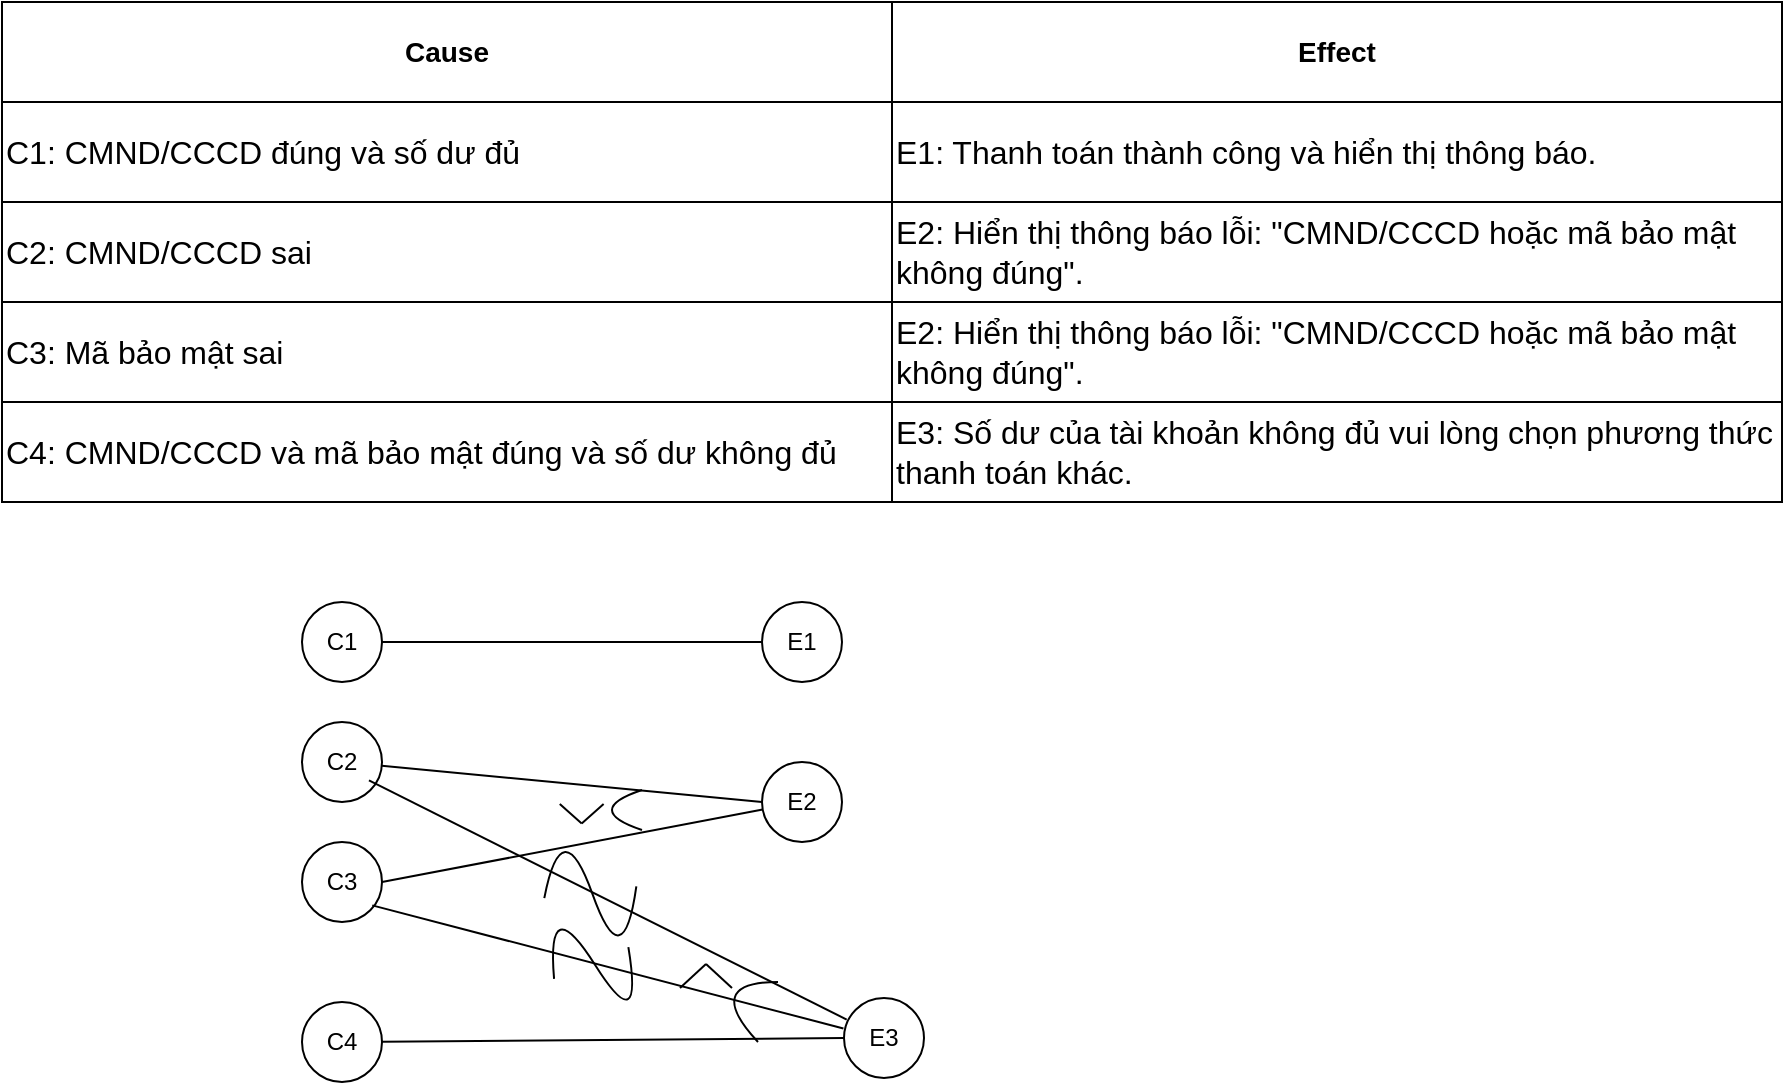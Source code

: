 <mxfile version="17.4.6" type="github">
  <diagram id="IfSzvWa2H0spGtNWGPGF" name="Page-1">
    <mxGraphModel dx="1382" dy="764" grid="1" gridSize="10" guides="1" tooltips="1" connect="1" arrows="1" fold="1" page="1" pageScale="1" pageWidth="850" pageHeight="1100" math="0" shadow="0">
      <root>
        <mxCell id="0" />
        <mxCell id="1" parent="0" />
        <mxCell id="jL4y7jOuyYx-YZkG-ypq-2" value="C1" style="ellipse;whiteSpace=wrap;html=1;" vertex="1" parent="1">
          <mxGeometry x="230" y="440" width="40" height="40" as="geometry" />
        </mxCell>
        <mxCell id="jL4y7jOuyYx-YZkG-ypq-3" value="E1" style="ellipse;whiteSpace=wrap;html=1;" vertex="1" parent="1">
          <mxGeometry x="460" y="440" width="40" height="40" as="geometry" />
        </mxCell>
        <mxCell id="jL4y7jOuyYx-YZkG-ypq-4" value="" style="endArrow=none;html=1;rounded=0;entryX=0;entryY=0.5;entryDx=0;entryDy=0;" edge="1" parent="1" source="jL4y7jOuyYx-YZkG-ypq-2" target="jL4y7jOuyYx-YZkG-ypq-3">
          <mxGeometry width="50" height="50" relative="1" as="geometry">
            <mxPoint x="400" y="420" as="sourcePoint" />
            <mxPoint x="450" y="370" as="targetPoint" />
          </mxGeometry>
        </mxCell>
        <mxCell id="jL4y7jOuyYx-YZkG-ypq-73" value="E2" style="ellipse;whiteSpace=wrap;html=1;" vertex="1" parent="1">
          <mxGeometry x="460" y="520" width="40" height="40" as="geometry" />
        </mxCell>
        <mxCell id="jL4y7jOuyYx-YZkG-ypq-74" value="E3" style="ellipse;whiteSpace=wrap;html=1;" vertex="1" parent="1">
          <mxGeometry x="501" y="638" width="40" height="40" as="geometry" />
        </mxCell>
        <mxCell id="jL4y7jOuyYx-YZkG-ypq-75" value="C2" style="ellipse;whiteSpace=wrap;html=1;" vertex="1" parent="1">
          <mxGeometry x="230" y="500" width="40" height="40" as="geometry" />
        </mxCell>
        <mxCell id="jL4y7jOuyYx-YZkG-ypq-76" value="C3" style="ellipse;whiteSpace=wrap;html=1;" vertex="1" parent="1">
          <mxGeometry x="230" y="560" width="40" height="40" as="geometry" />
        </mxCell>
        <mxCell id="jL4y7jOuyYx-YZkG-ypq-77" value="C4" style="ellipse;whiteSpace=wrap;html=1;" vertex="1" parent="1">
          <mxGeometry x="230" y="640" width="40" height="40" as="geometry" />
        </mxCell>
        <mxCell id="jL4y7jOuyYx-YZkG-ypq-78" value="" style="endArrow=none;html=1;rounded=0;entryX=0;entryY=0.5;entryDx=0;entryDy=0;" edge="1" parent="1" source="jL4y7jOuyYx-YZkG-ypq-75" target="jL4y7jOuyYx-YZkG-ypq-73">
          <mxGeometry width="50" height="50" relative="1" as="geometry">
            <mxPoint x="270" y="520" as="sourcePoint" />
            <mxPoint x="460" y="520" as="targetPoint" />
          </mxGeometry>
        </mxCell>
        <mxCell id="jL4y7jOuyYx-YZkG-ypq-79" value="" style="endArrow=none;html=1;rounded=0;exitX=1;exitY=0.5;exitDx=0;exitDy=0;" edge="1" parent="1" source="jL4y7jOuyYx-YZkG-ypq-76" target="jL4y7jOuyYx-YZkG-ypq-73">
          <mxGeometry width="50" height="50" relative="1" as="geometry">
            <mxPoint x="279.91" y="531.896" as="sourcePoint" />
            <mxPoint x="470" y="550" as="targetPoint" />
          </mxGeometry>
        </mxCell>
        <mxCell id="jL4y7jOuyYx-YZkG-ypq-80" value="" style="endArrow=none;html=1;rounded=0;entryX=0;entryY=0.5;entryDx=0;entryDy=0;" edge="1" parent="1" source="jL4y7jOuyYx-YZkG-ypq-77" target="jL4y7jOuyYx-YZkG-ypq-74">
          <mxGeometry width="50" height="50" relative="1" as="geometry">
            <mxPoint x="280.13" y="640" as="sourcePoint" />
            <mxPoint x="470.483" y="603.742" as="targetPoint" />
          </mxGeometry>
        </mxCell>
        <mxCell id="jL4y7jOuyYx-YZkG-ypq-83" value="" style="group;rotation=15;" vertex="1" connectable="0" parent="1">
          <mxGeometry x="267.87" y="515.54" width="221.96" height="77" as="geometry" />
        </mxCell>
        <mxCell id="jL4y7jOuyYx-YZkG-ypq-84" value="" style="curved=1;endArrow=0;html=1;rounded=0;" edge="1" parent="jL4y7jOuyYx-YZkG-ypq-83">
          <mxGeometry width="50" height="50" relative="1" as="geometry">
            <mxPoint x="129.301" y="66.621" as="sourcePoint" />
            <mxPoint x="83.279" y="72.501" as="targetPoint" />
            <Array as="points">
              <mxPoint x="122.727" y="113.662" />
              <mxPoint x="92.045" y="27.421" />
            </Array>
          </mxGeometry>
        </mxCell>
        <mxCell id="jL4y7jOuyYx-YZkG-ypq-85" value="" style="endArrow=none;html=1;rounded=0;" edge="1" parent="jL4y7jOuyYx-YZkG-ypq-83">
          <mxGeometry width="50" height="50" relative="1" as="geometry">
            <mxPoint x="-4.383" y="13.7" as="sourcePoint" />
            <mxPoint x="234.496" y="133.262" as="targetPoint" />
          </mxGeometry>
        </mxCell>
        <mxCell id="jL4y7jOuyYx-YZkG-ypq-90" value="" style="group" vertex="1" connectable="0" parent="jL4y7jOuyYx-YZkG-ypq-83">
          <mxGeometry x="91.022" y="25.46" width="21.915" height="9.8" as="geometry" />
        </mxCell>
        <mxCell id="jL4y7jOuyYx-YZkG-ypq-91" value="" style="endArrow=none;html=1;rounded=0;fontSize=24;" edge="1" parent="jL4y7jOuyYx-YZkG-ypq-90">
          <mxGeometry width="50" height="50" relative="1" as="geometry">
            <mxPoint x="10.958" y="9.8" as="sourcePoint" />
            <mxPoint as="targetPoint" />
          </mxGeometry>
        </mxCell>
        <mxCell id="jL4y7jOuyYx-YZkG-ypq-92" value="" style="endArrow=none;html=1;rounded=0;fontSize=24;" edge="1" parent="jL4y7jOuyYx-YZkG-ypq-90">
          <mxGeometry width="50" height="50" relative="1" as="geometry">
            <mxPoint x="10.958" y="9.8" as="sourcePoint" />
            <mxPoint x="21.915" as="targetPoint" />
          </mxGeometry>
        </mxCell>
        <mxCell id="jL4y7jOuyYx-YZkG-ypq-86" value="" style="group;rotation=0;" vertex="1" connectable="0" parent="1">
          <mxGeometry x="271" y="548" width="198" height="98" as="geometry" />
        </mxCell>
        <mxCell id="jL4y7jOuyYx-YZkG-ypq-87" value="" style="curved=1;endArrow=0;html=1;rounded=0;" edge="1" parent="jL4y7jOuyYx-YZkG-ypq-86">
          <mxGeometry width="50" height="50" relative="1" as="geometry">
            <mxPoint x="122.186" y="64.528" as="sourcePoint" />
            <mxPoint x="85.041" y="80.412" as="targetPoint" />
            <Array as="points">
              <mxPoint x="130.006" y="112.18" />
              <mxPoint x="81.132" y="34.746" />
            </Array>
          </mxGeometry>
        </mxCell>
        <mxCell id="jL4y7jOuyYx-YZkG-ypq-88" value="" style="endArrow=none;html=1;rounded=0;" edge="1" parent="jL4y7jOuyYx-YZkG-ypq-86">
          <mxGeometry width="50" height="50" relative="1" as="geometry">
            <mxPoint x="-5.865" y="43.681" as="sourcePoint" />
            <mxPoint x="229.71" y="105.231" as="targetPoint" />
          </mxGeometry>
        </mxCell>
        <mxCell id="jL4y7jOuyYx-YZkG-ypq-94" value="" style="group" vertex="1" connectable="0" parent="jL4y7jOuyYx-YZkG-ypq-86">
          <mxGeometry x="148" y="73" width="26" height="12" as="geometry" />
        </mxCell>
        <mxCell id="jL4y7jOuyYx-YZkG-ypq-95" value="" style="endArrow=none;html=1;rounded=0;fontSize=24;" edge="1" parent="jL4y7jOuyYx-YZkG-ypq-94">
          <mxGeometry width="50" height="50" relative="1" as="geometry">
            <mxPoint y="12" as="sourcePoint" />
            <mxPoint x="13" as="targetPoint" />
          </mxGeometry>
        </mxCell>
        <mxCell id="jL4y7jOuyYx-YZkG-ypq-96" value="" style="endArrow=none;html=1;rounded=0;fontSize=24;" edge="1" parent="jL4y7jOuyYx-YZkG-ypq-94">
          <mxGeometry width="50" height="50" relative="1" as="geometry">
            <mxPoint x="26" y="12" as="sourcePoint" />
            <mxPoint x="13" as="targetPoint" />
          </mxGeometry>
        </mxCell>
        <mxCell id="jL4y7jOuyYx-YZkG-ypq-89" value="" style="curved=1;endArrow=0;html=1;rounded=0;" edge="1" parent="1">
          <mxGeometry width="50" height="50" relative="1" as="geometry">
            <mxPoint x="400" y="554" as="sourcePoint" />
            <mxPoint x="400" y="534" as="targetPoint" />
            <Array as="points">
              <mxPoint x="370" y="544" />
              <mxPoint x="400" y="534" />
            </Array>
          </mxGeometry>
        </mxCell>
        <mxCell id="jL4y7jOuyYx-YZkG-ypq-93" value="" style="curved=1;endArrow=0;html=1;rounded=0;" edge="1" parent="1">
          <mxGeometry width="50" height="50" relative="1" as="geometry">
            <mxPoint x="458" y="660" as="sourcePoint" />
            <mxPoint x="468" y="630" as="targetPoint" />
            <Array as="points">
              <mxPoint x="430" y="630" />
            </Array>
          </mxGeometry>
        </mxCell>
        <mxCell id="jL4y7jOuyYx-YZkG-ypq-45" value="" style="shape=table;startSize=0;container=1;collapsible=0;childLayout=tableLayout;fontFamily=Helvetica;fontSize=14;fontColor=default;fillColor=none;gradientColor=none;html=1;align=left;swimlaneFillColor=none;rounded=0;" vertex="1" parent="1">
          <mxGeometry x="80" y="140" width="890" height="250" as="geometry" />
        </mxCell>
        <mxCell id="jL4y7jOuyYx-YZkG-ypq-46" value="" style="shape=tableRow;horizontal=0;startSize=0;swimlaneHead=0;swimlaneBody=0;top=0;left=0;bottom=0;right=0;collapsible=0;dropTarget=0;fillColor=none;points=[[0,0.5],[1,0.5]];portConstraint=eastwest;fontFamily=Helvetica;fontSize=16;fontColor=default;html=1;" vertex="1" parent="jL4y7jOuyYx-YZkG-ypq-45">
          <mxGeometry width="890" height="50" as="geometry" />
        </mxCell>
        <mxCell id="jL4y7jOuyYx-YZkG-ypq-47" value="Cause" style="shape=partialRectangle;html=1;whiteSpace=wrap;connectable=0;overflow=hidden;fillColor=none;top=0;left=0;bottom=0;right=0;pointerEvents=1;fontFamily=Helvetica;fontSize=14;fontColor=default;fontStyle=1" vertex="1" parent="jL4y7jOuyYx-YZkG-ypq-46">
          <mxGeometry width="445" height="50" as="geometry">
            <mxRectangle width="445" height="50" as="alternateBounds" />
          </mxGeometry>
        </mxCell>
        <mxCell id="jL4y7jOuyYx-YZkG-ypq-48" value="Effect" style="shape=partialRectangle;html=1;whiteSpace=wrap;connectable=0;overflow=hidden;fillColor=none;top=0;left=0;bottom=0;right=0;pointerEvents=1;fontFamily=Helvetica;fontSize=14;fontColor=default;fontStyle=1" vertex="1" parent="jL4y7jOuyYx-YZkG-ypq-46">
          <mxGeometry x="445" width="445" height="50" as="geometry">
            <mxRectangle width="445" height="50" as="alternateBounds" />
          </mxGeometry>
        </mxCell>
        <mxCell id="jL4y7jOuyYx-YZkG-ypq-49" value="" style="shape=tableRow;horizontal=0;startSize=0;swimlaneHead=0;swimlaneBody=0;top=0;left=0;bottom=0;right=0;collapsible=0;dropTarget=0;fillColor=none;points=[[0,0.5],[1,0.5]];portConstraint=eastwest;fontFamily=Helvetica;fontSize=12;fontColor=default;html=1;" vertex="1" parent="jL4y7jOuyYx-YZkG-ypq-45">
          <mxGeometry y="50" width="890" height="50" as="geometry" />
        </mxCell>
        <mxCell id="jL4y7jOuyYx-YZkG-ypq-50" value="&lt;span style=&quot;font-family: arial; font-size: 16px;&quot;&gt;C1: CMND/CCCD đúng và số dư đủ&lt;/span&gt;" style="shape=partialRectangle;html=1;whiteSpace=wrap;connectable=0;overflow=hidden;fillColor=none;top=0;left=0;bottom=0;right=0;pointerEvents=1;fontFamily=Helvetica;fontSize=16;fontColor=default;align=left;" vertex="1" parent="jL4y7jOuyYx-YZkG-ypq-49">
          <mxGeometry width="445" height="50" as="geometry">
            <mxRectangle width="445" height="50" as="alternateBounds" />
          </mxGeometry>
        </mxCell>
        <mxCell id="jL4y7jOuyYx-YZkG-ypq-51" value="&lt;span style=&quot;font-family: arial; font-size: 16px;&quot;&gt;E1: Thanh toán thành công và hiển thị thông báo.&lt;/span&gt;" style="shape=partialRectangle;html=1;whiteSpace=wrap;connectable=0;overflow=hidden;fillColor=none;top=0;left=0;bottom=0;right=0;pointerEvents=1;fontFamily=Helvetica;fontSize=16;fontColor=default;align=left;" vertex="1" parent="jL4y7jOuyYx-YZkG-ypq-49">
          <mxGeometry x="445" width="445" height="50" as="geometry">
            <mxRectangle width="445" height="50" as="alternateBounds" />
          </mxGeometry>
        </mxCell>
        <mxCell id="jL4y7jOuyYx-YZkG-ypq-52" value="" style="shape=tableRow;horizontal=0;startSize=0;swimlaneHead=0;swimlaneBody=0;top=0;left=0;bottom=0;right=0;collapsible=0;dropTarget=0;fillColor=none;points=[[0,0.5],[1,0.5]];portConstraint=eastwest;fontFamily=Helvetica;fontSize=12;fontColor=default;html=1;" vertex="1" parent="jL4y7jOuyYx-YZkG-ypq-45">
          <mxGeometry y="100" width="890" height="50" as="geometry" />
        </mxCell>
        <mxCell id="jL4y7jOuyYx-YZkG-ypq-53" value="C2: CMND/CCCD sai" style="shape=partialRectangle;html=1;whiteSpace=wrap;connectable=0;overflow=hidden;fillColor=none;top=0;left=0;bottom=0;right=0;pointerEvents=1;fontFamily=Helvetica;fontSize=16;fontColor=default;align=left;" vertex="1" parent="jL4y7jOuyYx-YZkG-ypq-52">
          <mxGeometry width="445" height="50" as="geometry">
            <mxRectangle width="445" height="50" as="alternateBounds" />
          </mxGeometry>
        </mxCell>
        <mxCell id="jL4y7jOuyYx-YZkG-ypq-54" value="E2: Hiển thị thông báo lỗi: &quot;CMND/CCCD hoặc mã bảo mật không đúng&quot;." style="shape=partialRectangle;html=1;whiteSpace=wrap;connectable=0;overflow=hidden;fillColor=none;top=0;left=0;bottom=0;right=0;pointerEvents=1;fontFamily=Helvetica;fontSize=16;fontColor=default;align=left;" vertex="1" parent="jL4y7jOuyYx-YZkG-ypq-52">
          <mxGeometry x="445" width="445" height="50" as="geometry">
            <mxRectangle width="445" height="50" as="alternateBounds" />
          </mxGeometry>
        </mxCell>
        <mxCell id="jL4y7jOuyYx-YZkG-ypq-55" value="" style="shape=tableRow;horizontal=0;startSize=0;swimlaneHead=0;swimlaneBody=0;top=0;left=0;bottom=0;right=0;collapsible=0;dropTarget=0;fillColor=none;points=[[0,0.5],[1,0.5]];portConstraint=eastwest;fontFamily=Helvetica;fontSize=12;fontColor=default;html=1;" vertex="1" parent="jL4y7jOuyYx-YZkG-ypq-45">
          <mxGeometry y="150" width="890" height="50" as="geometry" />
        </mxCell>
        <mxCell id="jL4y7jOuyYx-YZkG-ypq-56" value="C3: Mã bảo mật sai" style="shape=partialRectangle;html=1;whiteSpace=wrap;connectable=0;overflow=hidden;fillColor=none;top=0;left=0;bottom=0;right=0;pointerEvents=1;fontFamily=Helvetica;fontSize=16;fontColor=default;align=left;" vertex="1" parent="jL4y7jOuyYx-YZkG-ypq-55">
          <mxGeometry width="445" height="50" as="geometry">
            <mxRectangle width="445" height="50" as="alternateBounds" />
          </mxGeometry>
        </mxCell>
        <mxCell id="jL4y7jOuyYx-YZkG-ypq-57" value="&lt;span style=&quot;font-size: 16px;&quot;&gt;E2: Hiển thị thông báo lỗi: &quot;CMND/CCCD hoặc mã bảo mật không đúng&quot;.&lt;/span&gt;" style="shape=partialRectangle;html=1;whiteSpace=wrap;connectable=0;overflow=hidden;fillColor=none;top=0;left=0;bottom=0;right=0;pointerEvents=1;fontFamily=Helvetica;fontSize=16;fontColor=default;align=left;" vertex="1" parent="jL4y7jOuyYx-YZkG-ypq-55">
          <mxGeometry x="445" width="445" height="50" as="geometry">
            <mxRectangle width="445" height="50" as="alternateBounds" />
          </mxGeometry>
        </mxCell>
        <mxCell id="jL4y7jOuyYx-YZkG-ypq-70" style="shape=tableRow;horizontal=0;startSize=0;swimlaneHead=0;swimlaneBody=0;top=0;left=0;bottom=0;right=0;collapsible=0;dropTarget=0;fillColor=none;points=[[0,0.5],[1,0.5]];portConstraint=eastwest;fontFamily=Helvetica;fontSize=12;fontColor=default;html=1;" vertex="1" parent="jL4y7jOuyYx-YZkG-ypq-45">
          <mxGeometry y="200" width="890" height="50" as="geometry" />
        </mxCell>
        <mxCell id="jL4y7jOuyYx-YZkG-ypq-71" value="C4: CMND/CCCD và mã bảo mật đúng và số dư không đủ" style="shape=partialRectangle;html=1;whiteSpace=wrap;connectable=0;overflow=hidden;fillColor=none;top=0;left=0;bottom=0;right=0;pointerEvents=1;fontFamily=Helvetica;fontSize=16;fontColor=default;align=left;" vertex="1" parent="jL4y7jOuyYx-YZkG-ypq-70">
          <mxGeometry width="445" height="50" as="geometry">
            <mxRectangle width="445" height="50" as="alternateBounds" />
          </mxGeometry>
        </mxCell>
        <mxCell id="jL4y7jOuyYx-YZkG-ypq-72" value="E3:&amp;nbsp;Số dư của tài khoản không đủ vui lòng chọn phương thức thanh toán khác." style="shape=partialRectangle;html=1;whiteSpace=wrap;connectable=0;overflow=hidden;fillColor=none;top=0;left=0;bottom=0;right=0;pointerEvents=1;fontFamily=Helvetica;fontSize=16;fontColor=default;align=left;" vertex="1" parent="jL4y7jOuyYx-YZkG-ypq-70">
          <mxGeometry x="445" width="445" height="50" as="geometry">
            <mxRectangle width="445" height="50" as="alternateBounds" />
          </mxGeometry>
        </mxCell>
      </root>
    </mxGraphModel>
  </diagram>
</mxfile>
